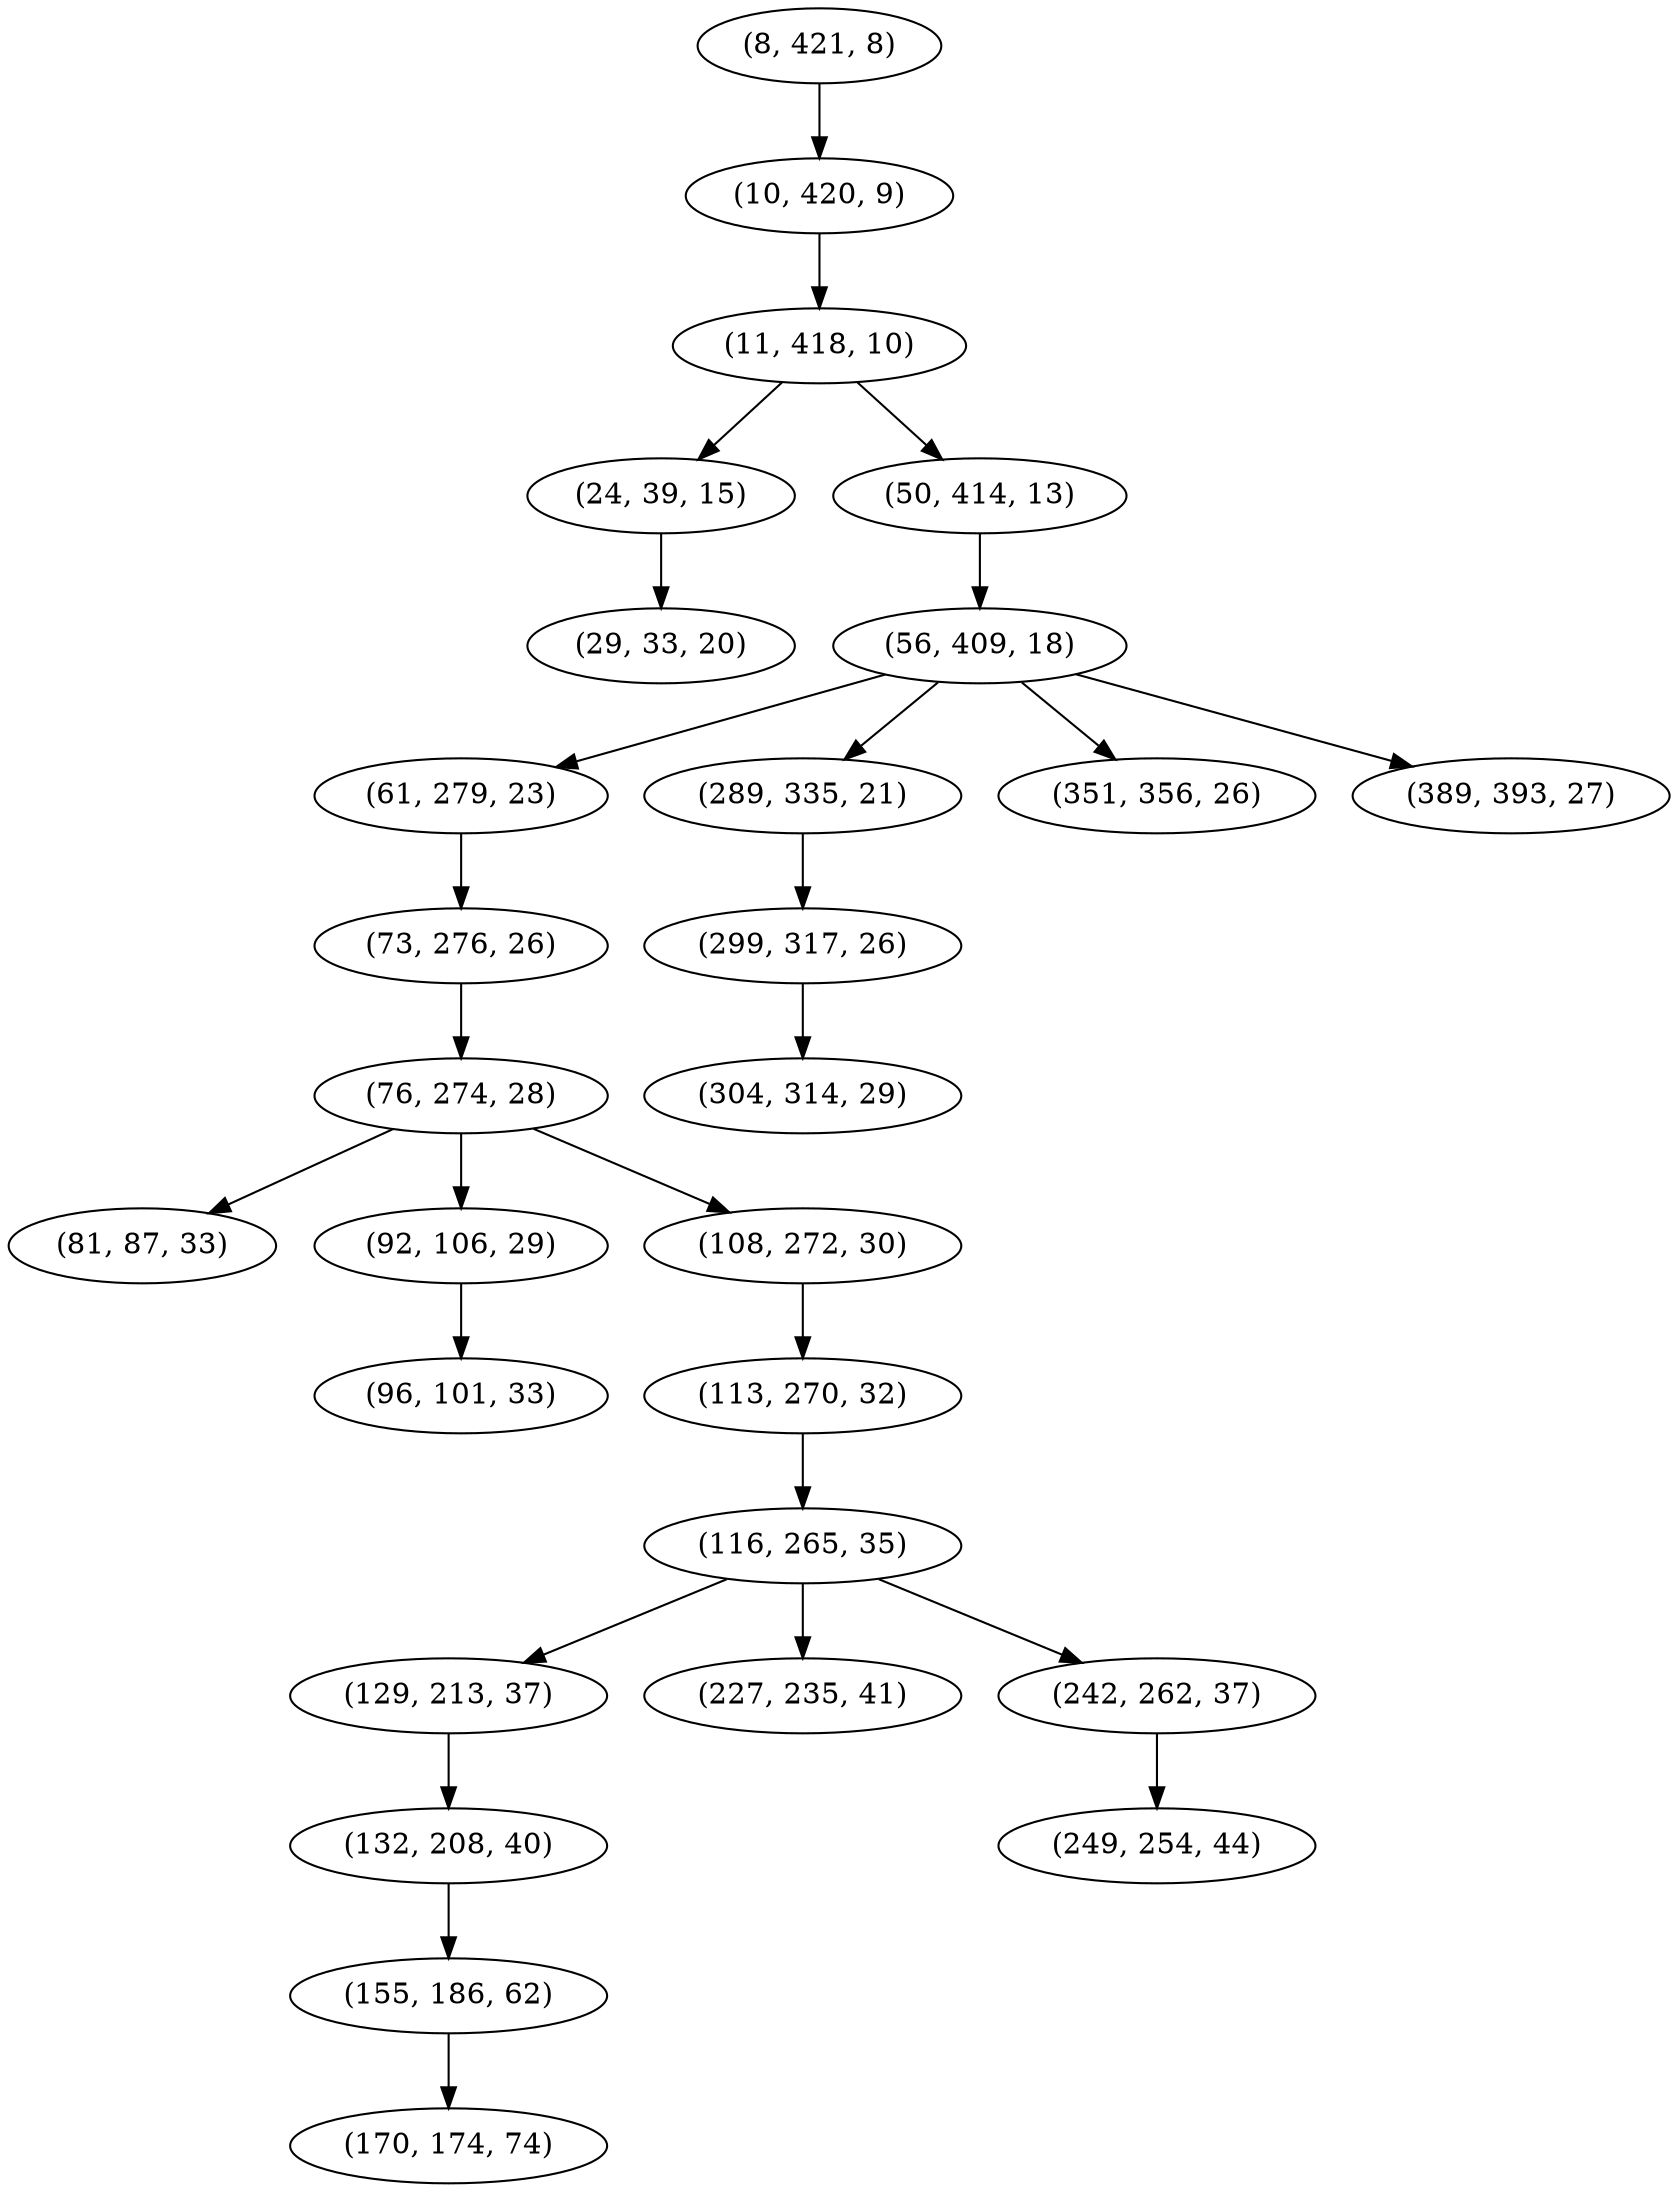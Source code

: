 digraph tree {
    "(8, 421, 8)";
    "(10, 420, 9)";
    "(11, 418, 10)";
    "(24, 39, 15)";
    "(29, 33, 20)";
    "(50, 414, 13)";
    "(56, 409, 18)";
    "(61, 279, 23)";
    "(73, 276, 26)";
    "(76, 274, 28)";
    "(81, 87, 33)";
    "(92, 106, 29)";
    "(96, 101, 33)";
    "(108, 272, 30)";
    "(113, 270, 32)";
    "(116, 265, 35)";
    "(129, 213, 37)";
    "(132, 208, 40)";
    "(155, 186, 62)";
    "(170, 174, 74)";
    "(227, 235, 41)";
    "(242, 262, 37)";
    "(249, 254, 44)";
    "(289, 335, 21)";
    "(299, 317, 26)";
    "(304, 314, 29)";
    "(351, 356, 26)";
    "(389, 393, 27)";
    "(8, 421, 8)" -> "(10, 420, 9)";
    "(10, 420, 9)" -> "(11, 418, 10)";
    "(11, 418, 10)" -> "(24, 39, 15)";
    "(11, 418, 10)" -> "(50, 414, 13)";
    "(24, 39, 15)" -> "(29, 33, 20)";
    "(50, 414, 13)" -> "(56, 409, 18)";
    "(56, 409, 18)" -> "(61, 279, 23)";
    "(56, 409, 18)" -> "(289, 335, 21)";
    "(56, 409, 18)" -> "(351, 356, 26)";
    "(56, 409, 18)" -> "(389, 393, 27)";
    "(61, 279, 23)" -> "(73, 276, 26)";
    "(73, 276, 26)" -> "(76, 274, 28)";
    "(76, 274, 28)" -> "(81, 87, 33)";
    "(76, 274, 28)" -> "(92, 106, 29)";
    "(76, 274, 28)" -> "(108, 272, 30)";
    "(92, 106, 29)" -> "(96, 101, 33)";
    "(108, 272, 30)" -> "(113, 270, 32)";
    "(113, 270, 32)" -> "(116, 265, 35)";
    "(116, 265, 35)" -> "(129, 213, 37)";
    "(116, 265, 35)" -> "(227, 235, 41)";
    "(116, 265, 35)" -> "(242, 262, 37)";
    "(129, 213, 37)" -> "(132, 208, 40)";
    "(132, 208, 40)" -> "(155, 186, 62)";
    "(155, 186, 62)" -> "(170, 174, 74)";
    "(242, 262, 37)" -> "(249, 254, 44)";
    "(289, 335, 21)" -> "(299, 317, 26)";
    "(299, 317, 26)" -> "(304, 314, 29)";
}
